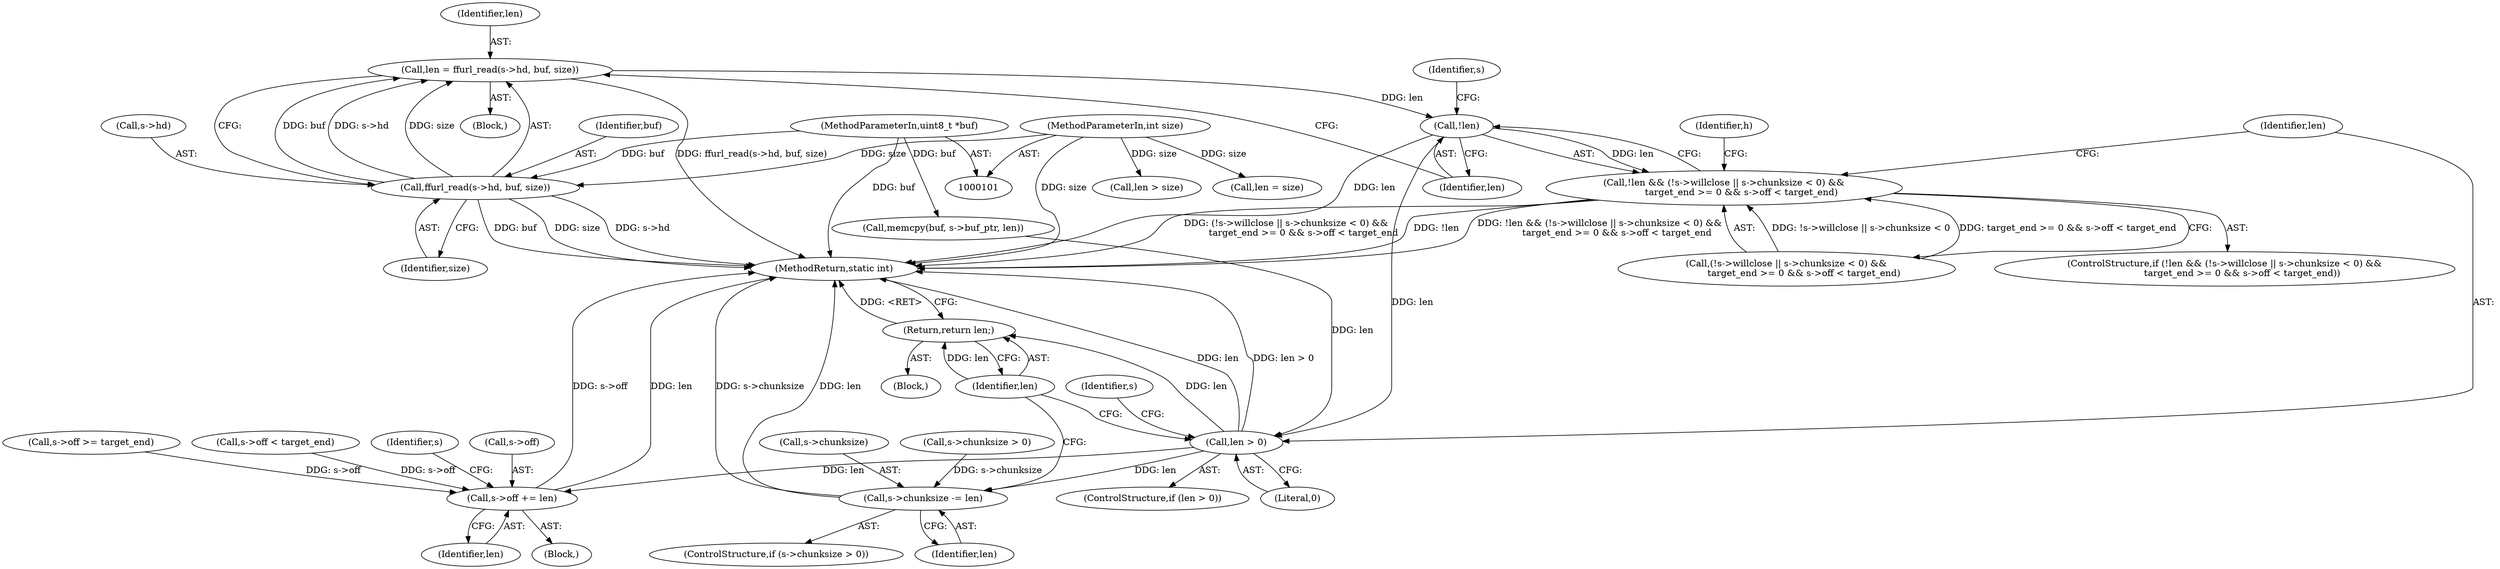 digraph "0_FFmpeg_2a05c8f813de6f2278827734bf8102291e7484aa@API" {
"1000183" [label="(Call,len = ffurl_read(s->hd, buf, size))"];
"1000185" [label="(Call,ffurl_read(s->hd, buf, size))"];
"1000103" [label="(MethodParameterIn,uint8_t *buf)"];
"1000104" [label="(MethodParameterIn,int size)"];
"1000193" [label="(Call,!len)"];
"1000192" [label="(Call,!len && (!s->willclose || s->chunksize < 0) &&\n            target_end >= 0 && s->off < target_end)"];
"1000228" [label="(Call,len > 0)"];
"1000232" [label="(Call,s->off += len)"];
"1000243" [label="(Call,s->chunksize -= len)"];
"1000248" [label="(Return,return len;)"];
"1000227" [label="(ControlStructure,if (len > 0))"];
"1000238" [label="(Call,s->chunksize > 0)"];
"1000191" [label="(ControlStructure,if (!len && (!s->willclose || s->chunksize < 0) &&\n            target_end >= 0 && s->off < target_end))"];
"1000210" [label="(Call,s->off < target_end)"];
"1000104" [label="(MethodParameterIn,int size)"];
"1000217" [label="(Identifier,h)"];
"1000229" [label="(Identifier,len)"];
"1000183" [label="(Call,len = ffurl_read(s->hd, buf, size))"];
"1000195" [label="(Call,(!s->willclose || s->chunksize < 0) &&\n            target_end >= 0 && s->off < target_end)"];
"1000244" [label="(Call,s->chunksize)"];
"1000234" [label="(Identifier,s)"];
"1000193" [label="(Call,!len)"];
"1000194" [label="(Identifier,len)"];
"1000236" [label="(Identifier,len)"];
"1000176" [label="(Call,s->off >= target_end)"];
"1000146" [label="(Block,)"];
"1000228" [label="(Call,len > 0)"];
"1000250" [label="(MethodReturn,static int)"];
"1000189" [label="(Identifier,buf)"];
"1000248" [label="(Return,return len;)"];
"1000190" [label="(Identifier,size)"];
"1000249" [label="(Identifier,len)"];
"1000240" [label="(Identifier,s)"];
"1000103" [label="(MethodParameterIn,uint8_t *buf)"];
"1000199" [label="(Identifier,s)"];
"1000192" [label="(Call,!len && (!s->willclose || s->chunksize < 0) &&\n            target_end >= 0 && s->off < target_end)"];
"1000184" [label="(Identifier,len)"];
"1000231" [label="(Block,)"];
"1000185" [label="(Call,ffurl_read(s->hd, buf, size))"];
"1000233" [label="(Call,s->off)"];
"1000134" [label="(Call,memcpy(buf, s->buf_ptr, len))"];
"1000237" [label="(ControlStructure,if (s->chunksize > 0))"];
"1000128" [label="(Call,len > size)"];
"1000230" [label="(Literal,0)"];
"1000243" [label="(Call,s->chunksize -= len)"];
"1000247" [label="(Identifier,len)"];
"1000186" [label="(Call,s->hd)"];
"1000105" [label="(Block,)"];
"1000131" [label="(Call,len = size)"];
"1000232" [label="(Call,s->off += len)"];
"1000183" -> "1000146"  [label="AST: "];
"1000183" -> "1000185"  [label="CFG: "];
"1000184" -> "1000183"  [label="AST: "];
"1000185" -> "1000183"  [label="AST: "];
"1000194" -> "1000183"  [label="CFG: "];
"1000183" -> "1000250"  [label="DDG: ffurl_read(s->hd, buf, size)"];
"1000185" -> "1000183"  [label="DDG: s->hd"];
"1000185" -> "1000183"  [label="DDG: buf"];
"1000185" -> "1000183"  [label="DDG: size"];
"1000183" -> "1000193"  [label="DDG: len"];
"1000185" -> "1000190"  [label="CFG: "];
"1000186" -> "1000185"  [label="AST: "];
"1000189" -> "1000185"  [label="AST: "];
"1000190" -> "1000185"  [label="AST: "];
"1000185" -> "1000250"  [label="DDG: size"];
"1000185" -> "1000250"  [label="DDG: s->hd"];
"1000185" -> "1000250"  [label="DDG: buf"];
"1000103" -> "1000185"  [label="DDG: buf"];
"1000104" -> "1000185"  [label="DDG: size"];
"1000103" -> "1000101"  [label="AST: "];
"1000103" -> "1000250"  [label="DDG: buf"];
"1000103" -> "1000134"  [label="DDG: buf"];
"1000104" -> "1000101"  [label="AST: "];
"1000104" -> "1000250"  [label="DDG: size"];
"1000104" -> "1000128"  [label="DDG: size"];
"1000104" -> "1000131"  [label="DDG: size"];
"1000193" -> "1000192"  [label="AST: "];
"1000193" -> "1000194"  [label="CFG: "];
"1000194" -> "1000193"  [label="AST: "];
"1000199" -> "1000193"  [label="CFG: "];
"1000192" -> "1000193"  [label="CFG: "];
"1000193" -> "1000250"  [label="DDG: len"];
"1000193" -> "1000192"  [label="DDG: len"];
"1000193" -> "1000228"  [label="DDG: len"];
"1000192" -> "1000191"  [label="AST: "];
"1000192" -> "1000195"  [label="CFG: "];
"1000195" -> "1000192"  [label="AST: "];
"1000217" -> "1000192"  [label="CFG: "];
"1000229" -> "1000192"  [label="CFG: "];
"1000192" -> "1000250"  [label="DDG: (!s->willclose || s->chunksize < 0) &&\n            target_end >= 0 && s->off < target_end"];
"1000192" -> "1000250"  [label="DDG: !len"];
"1000192" -> "1000250"  [label="DDG: !len && (!s->willclose || s->chunksize < 0) &&\n            target_end >= 0 && s->off < target_end"];
"1000195" -> "1000192"  [label="DDG: !s->willclose || s->chunksize < 0"];
"1000195" -> "1000192"  [label="DDG: target_end >= 0 && s->off < target_end"];
"1000228" -> "1000227"  [label="AST: "];
"1000228" -> "1000230"  [label="CFG: "];
"1000229" -> "1000228"  [label="AST: "];
"1000230" -> "1000228"  [label="AST: "];
"1000234" -> "1000228"  [label="CFG: "];
"1000249" -> "1000228"  [label="CFG: "];
"1000228" -> "1000250"  [label="DDG: len > 0"];
"1000228" -> "1000250"  [label="DDG: len"];
"1000134" -> "1000228"  [label="DDG: len"];
"1000228" -> "1000232"  [label="DDG: len"];
"1000228" -> "1000243"  [label="DDG: len"];
"1000228" -> "1000248"  [label="DDG: len"];
"1000232" -> "1000231"  [label="AST: "];
"1000232" -> "1000236"  [label="CFG: "];
"1000233" -> "1000232"  [label="AST: "];
"1000236" -> "1000232"  [label="AST: "];
"1000240" -> "1000232"  [label="CFG: "];
"1000232" -> "1000250"  [label="DDG: len"];
"1000232" -> "1000250"  [label="DDG: s->off"];
"1000210" -> "1000232"  [label="DDG: s->off"];
"1000176" -> "1000232"  [label="DDG: s->off"];
"1000243" -> "1000237"  [label="AST: "];
"1000243" -> "1000247"  [label="CFG: "];
"1000244" -> "1000243"  [label="AST: "];
"1000247" -> "1000243"  [label="AST: "];
"1000249" -> "1000243"  [label="CFG: "];
"1000243" -> "1000250"  [label="DDG: s->chunksize"];
"1000243" -> "1000250"  [label="DDG: len"];
"1000238" -> "1000243"  [label="DDG: s->chunksize"];
"1000248" -> "1000105"  [label="AST: "];
"1000248" -> "1000249"  [label="CFG: "];
"1000249" -> "1000248"  [label="AST: "];
"1000250" -> "1000248"  [label="CFG: "];
"1000248" -> "1000250"  [label="DDG: <RET>"];
"1000249" -> "1000248"  [label="DDG: len"];
}
